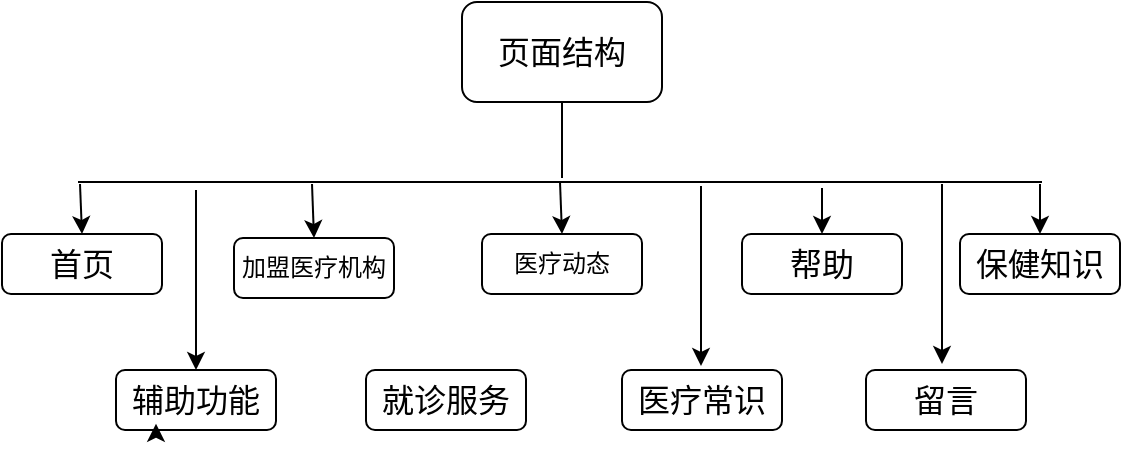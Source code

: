 <mxfile>
    <diagram id="Y18adZ0S0Jq-KGbdWx3z" name="第 1 页">
        <mxGraphModel dx="868" dy="575" grid="0" gridSize="10" guides="1" tooltips="1" connect="1" arrows="1" fold="1" page="1" pageScale="1" pageWidth="827" pageHeight="1169" background="#ffffff" math="0" shadow="0">
            <root>
                <mxCell id="0"/>
                <mxCell id="1" parent="0"/>
                <mxCell id="2" value="&lt;font color=&quot;#000000&quot; style=&quot;font-size: 16px&quot;&gt;页面结构&lt;/font&gt;" style="rounded=1;whiteSpace=wrap;html=1;fillColor=none;strokeColor=#000000;" vertex="1" parent="1">
                    <mxGeometry x="349" y="41" width="100" height="50" as="geometry"/>
                </mxCell>
                <mxCell id="3" value="&lt;font color=&quot;#000000&quot;&gt;加盟医疗机构&lt;/font&gt;" style="rounded=1;whiteSpace=wrap;html=1;fillColor=none;strokeColor=#000000;" vertex="1" parent="1">
                    <mxGeometry x="235" y="159" width="80" height="30" as="geometry"/>
                </mxCell>
                <mxCell id="4" value="&lt;font color=&quot;#000000&quot;&gt;医疗动态&lt;/font&gt;" style="rounded=1;whiteSpace=wrap;html=1;fillColor=none;strokeColor=#000000;" vertex="1" parent="1">
                    <mxGeometry x="359" y="157" width="80" height="30" as="geometry"/>
                </mxCell>
                <mxCell id="5" value="&lt;font color=&quot;#000000&quot; style=&quot;font-size: 16px&quot;&gt;首页&lt;/font&gt;" style="rounded=1;whiteSpace=wrap;html=1;fillColor=none;strokeColor=#000000;" vertex="1" parent="1">
                    <mxGeometry x="119" y="157" width="80" height="30" as="geometry"/>
                </mxCell>
                <mxCell id="6" value="&lt;font color=&quot;#000000&quot;&gt;帮助&lt;/font&gt;" style="rounded=1;whiteSpace=wrap;html=1;fillColor=none;strokeColor=#000000;fontSize=16;" vertex="1" parent="1">
                    <mxGeometry x="489" y="157" width="80" height="30" as="geometry"/>
                </mxCell>
                <mxCell id="7" value="&lt;font color=&quot;#000000&quot;&gt;保健知识&lt;/font&gt;" style="rounded=1;whiteSpace=wrap;html=1;strokeColor=#000000;fillColor=none;fontSize=16;" vertex="1" parent="1">
                    <mxGeometry x="598" y="157" width="80" height="30" as="geometry"/>
                </mxCell>
                <mxCell id="8" value="&lt;font color=&quot;#000000&quot;&gt;辅助功能&lt;/font&gt;" style="rounded=1;whiteSpace=wrap;html=1;strokeColor=#000000;fillColor=none;fontSize=16;" vertex="1" parent="1">
                    <mxGeometry x="176" y="225" width="80" height="30" as="geometry"/>
                </mxCell>
                <mxCell id="9" value="&lt;font color=&quot;#000000&quot;&gt;就诊服务&lt;/font&gt;" style="rounded=1;whiteSpace=wrap;html=1;strokeColor=#000000;fillColor=none;fontSize=16;" vertex="1" parent="1">
                    <mxGeometry x="301" y="225" width="80" height="30" as="geometry"/>
                </mxCell>
                <mxCell id="11" value="&lt;font color=&quot;#000000&quot;&gt;医疗常识&lt;/font&gt;" style="rounded=1;whiteSpace=wrap;html=1;strokeColor=#000000;fillColor=none;fontSize=16;" vertex="1" parent="1">
                    <mxGeometry x="429" y="225" width="80" height="30" as="geometry"/>
                </mxCell>
                <mxCell id="12" style="edgeStyle=orthogonalEdgeStyle;rounded=0;orthogonalLoop=1;jettySize=auto;html=1;exitX=0.25;exitY=1;exitDx=0;exitDy=0;entryX=0.25;entryY=0.897;entryDx=0;entryDy=0;entryPerimeter=0;fontSize=16;" edge="1" parent="1" source="8" target="8">
                    <mxGeometry relative="1" as="geometry"/>
                </mxCell>
                <mxCell id="10" value="&lt;font color=&quot;#000000&quot;&gt;留言&lt;/font&gt;" style="rounded=1;whiteSpace=wrap;html=1;strokeColor=#000000;fillColor=none;fontSize=16;" vertex="1" parent="1">
                    <mxGeometry x="551" y="225" width="80" height="30" as="geometry"/>
                </mxCell>
                <mxCell id="16" value="" style="endArrow=classic;html=1;fontSize=16;strokeColor=#000000;entryX=0.5;entryY=0;entryDx=0;entryDy=0;" edge="1" parent="1" target="4">
                    <mxGeometry width="50" height="50" relative="1" as="geometry">
                        <mxPoint x="398" y="131" as="sourcePoint"/>
                        <mxPoint x="456" y="264" as="targetPoint"/>
                    </mxGeometry>
                </mxCell>
                <mxCell id="19" value="" style="endArrow=none;html=1;fontSize=16;strokeColor=#000000;" edge="1" parent="1">
                    <mxGeometry width="50" height="50" relative="1" as="geometry">
                        <mxPoint x="157" y="131" as="sourcePoint"/>
                        <mxPoint x="639" y="131" as="targetPoint"/>
                    </mxGeometry>
                </mxCell>
                <mxCell id="20" value="" style="endArrow=none;html=1;fontSize=16;entryX=0.5;entryY=1;entryDx=0;entryDy=0;strokeColor=#000000;" edge="1" parent="1" target="2">
                    <mxGeometry width="50" height="50" relative="1" as="geometry">
                        <mxPoint x="399" y="129" as="sourcePoint"/>
                        <mxPoint x="431" y="97" as="targetPoint"/>
                    </mxGeometry>
                </mxCell>
                <mxCell id="21" value="" style="endArrow=classic;html=1;strokeColor=#000000;fontSize=16;entryX=0.5;entryY=0;entryDx=0;entryDy=0;" edge="1" parent="1" target="7">
                    <mxGeometry width="50" height="50" relative="1" as="geometry">
                        <mxPoint x="638" y="132" as="sourcePoint"/>
                        <mxPoint x="456" y="264" as="targetPoint"/>
                    </mxGeometry>
                </mxCell>
                <mxCell id="22" value="" style="endArrow=classic;html=1;strokeColor=#000000;fontSize=16;entryX=0.5;entryY=0;entryDx=0;entryDy=0;" edge="1" parent="1" target="5">
                    <mxGeometry width="50" height="50" relative="1" as="geometry">
                        <mxPoint x="158" y="132" as="sourcePoint"/>
                        <mxPoint x="456" y="264" as="targetPoint"/>
                    </mxGeometry>
                </mxCell>
                <mxCell id="23" value="" style="endArrow=classic;html=1;strokeColor=#000000;fontSize=16;entryX=0.5;entryY=0;entryDx=0;entryDy=0;" edge="1" parent="1" target="8">
                    <mxGeometry width="50" height="50" relative="1" as="geometry">
                        <mxPoint x="216" y="135" as="sourcePoint"/>
                        <mxPoint x="456" y="264" as="targetPoint"/>
                    </mxGeometry>
                </mxCell>
                <mxCell id="24" value="" style="endArrow=classic;html=1;strokeColor=#000000;fontSize=16;entryX=0.5;entryY=0;entryDx=0;entryDy=0;" edge="1" parent="1">
                    <mxGeometry width="50" height="50" relative="1" as="geometry">
                        <mxPoint x="589" y="132" as="sourcePoint"/>
                        <mxPoint x="589" y="222" as="targetPoint"/>
                    </mxGeometry>
                </mxCell>
                <mxCell id="25" value="" style="endArrow=classic;html=1;strokeColor=#000000;fontSize=16;entryX=0.5;entryY=0;entryDx=0;entryDy=0;" edge="1" parent="1">
                    <mxGeometry width="50" height="50" relative="1" as="geometry">
                        <mxPoint x="468.5" y="133" as="sourcePoint"/>
                        <mxPoint x="468.5" y="223" as="targetPoint"/>
                    </mxGeometry>
                </mxCell>
                <mxCell id="26" value="" style="endArrow=classic;html=1;strokeColor=#000000;fontSize=16;entryX=0.5;entryY=0;entryDx=0;entryDy=0;" edge="1" parent="1" target="3">
                    <mxGeometry width="50" height="50" relative="1" as="geometry">
                        <mxPoint x="274" y="132" as="sourcePoint"/>
                        <mxPoint x="456" y="264" as="targetPoint"/>
                    </mxGeometry>
                </mxCell>
                <mxCell id="27" value="" style="endArrow=classic;html=1;strokeColor=#000000;fontSize=16;entryX=0.5;entryY=0;entryDx=0;entryDy=0;" edge="1" parent="1" target="6">
                    <mxGeometry width="50" height="50" relative="1" as="geometry">
                        <mxPoint x="529" y="134" as="sourcePoint"/>
                        <mxPoint x="456" y="264" as="targetPoint"/>
                    </mxGeometry>
                </mxCell>
            </root>
        </mxGraphModel>
    </diagram>
</mxfile>